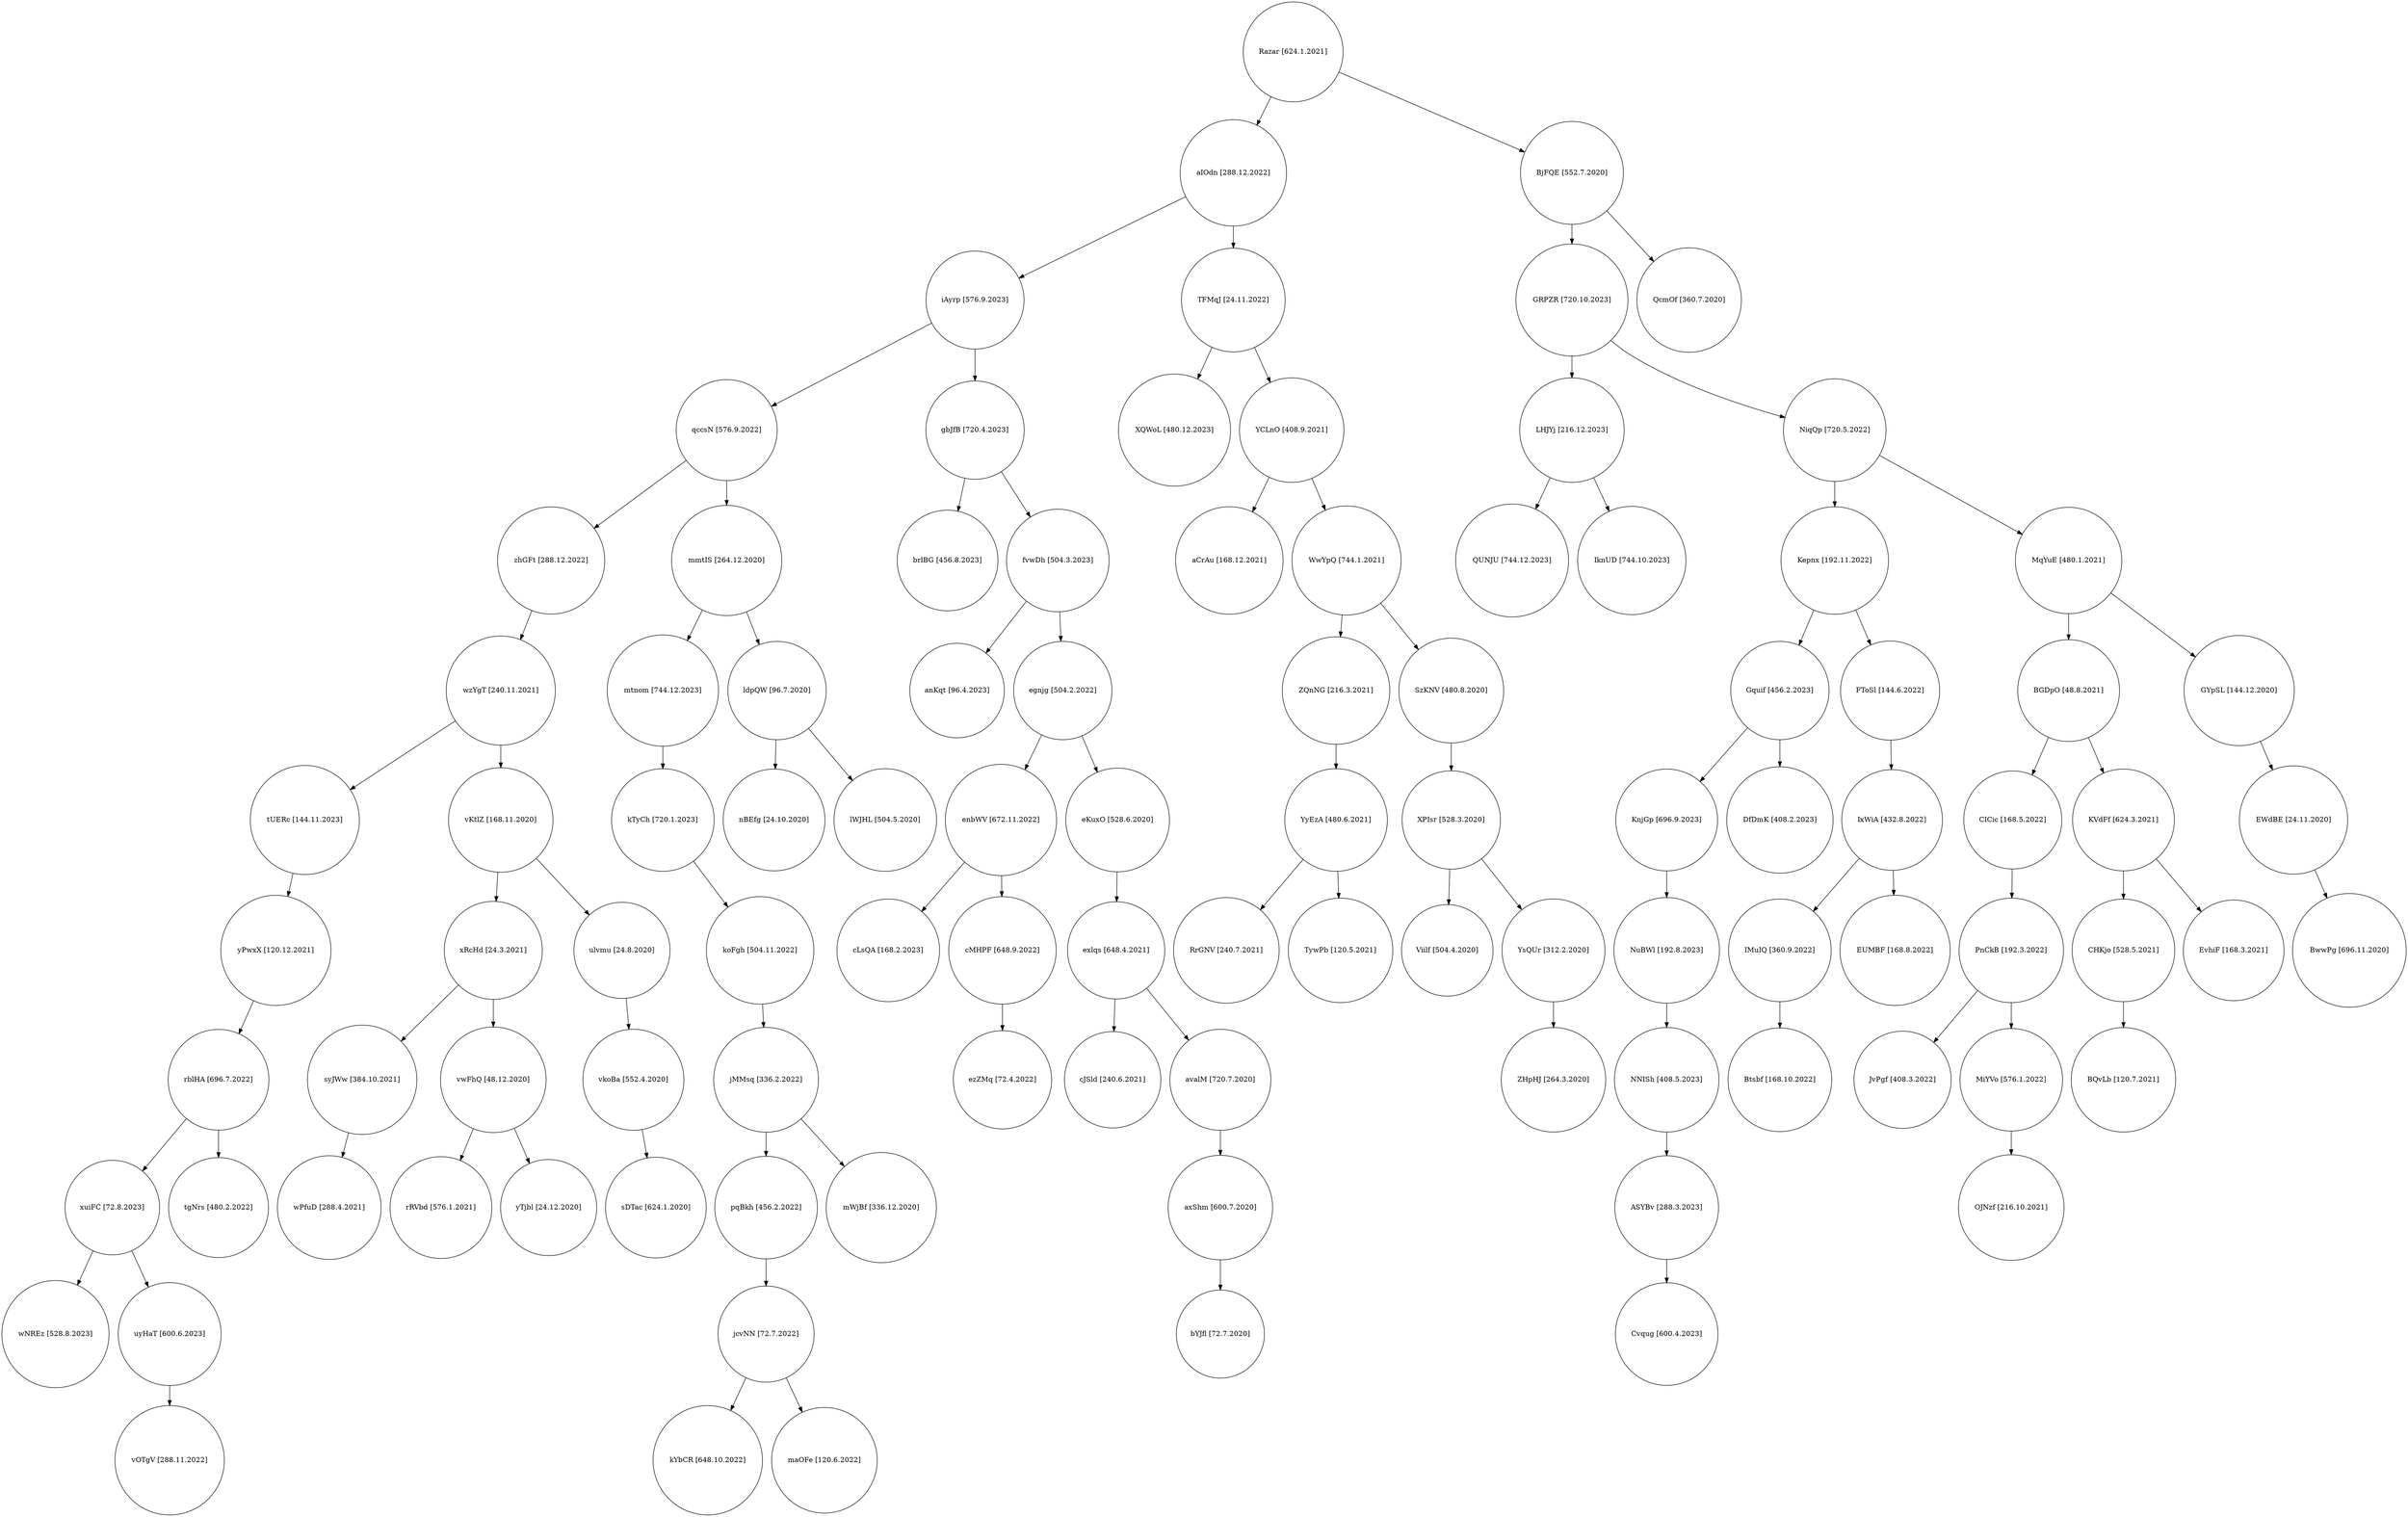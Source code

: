 digraph G {
	node [shape=circle];
	"Razar [624.1.2021]"; 
	"Razar [624.1.2021]" -> "aIOdn [288.12.2022]";
	"aIOdn [288.12.2022]" -> "iAyrp [576.9.2023]";
	"iAyrp [576.9.2023]" -> "qccsN [576.9.2022]";
	"qccsN [576.9.2022]" -> "zhGFt [288.12.2022]";
	"zhGFt [288.12.2022]" -> "wzYgT [240.11.2021]";
	"wzYgT [240.11.2021]" -> "tUERc [144.11.2023]";
	"tUERc [144.11.2023]" -> "yPwxX [120.12.2021]";
	"yPwxX [120.12.2021]" -> "rblHA [696.7.2022]";
	"rblHA [696.7.2022]" -> "xuiFC [72.8.2023]";
	"xuiFC [72.8.2023]" -> "wNREz [528.8.2023]";
	"xuiFC [72.8.2023]" -> "uyHaT [600.6.2023]";
	"uyHaT [600.6.2023]" -> "vOTgV [288.11.2022]";
	"rblHA [696.7.2022]" -> "tgNrs [480.2.2022]";
	"wzYgT [240.11.2021]" -> "vKtlZ [168.11.2020]";
	"vKtlZ [168.11.2020]" -> "xRcHd [24.3.2021]";
	"xRcHd [24.3.2021]" -> "syJWw [384.10.2021]";
	"syJWw [384.10.2021]" -> "wPfuD [288.4.2021]";
	"xRcHd [24.3.2021]" -> "vwFhQ [48.12.2020]";
	"vwFhQ [48.12.2020]" -> "rRVbd [576.1.2021]";
	"vwFhQ [48.12.2020]" -> "yTjbl [24.12.2020]";
	"vKtlZ [168.11.2020]" -> "ulvmu [24.8.2020]";
	"ulvmu [24.8.2020]" -> "vkoBa [552.4.2020]";
	"vkoBa [552.4.2020]" -> "sDTac [624.1.2020]";
	"qccsN [576.9.2022]" -> "mmtIS [264.12.2020]";
	"mmtIS [264.12.2020]" -> "mtnom [744.12.2023]";
	"mtnom [744.12.2023]" -> "kTyCh [720.1.2023]";
	"kTyCh [720.1.2023]" -> "koFgh [504.11.2022]";
	"koFgh [504.11.2022]" -> "jMMsq [336.2.2022]";
	"jMMsq [336.2.2022]" -> "pqBkh [456.2.2022]";
	"pqBkh [456.2.2022]" -> "jcvNN [72.7.2022]";
	"jcvNN [72.7.2022]" -> "kYbCR [648.10.2022]";
	"jcvNN [72.7.2022]" -> "maOFe [120.6.2022]";
	"jMMsq [336.2.2022]" -> "mWjBf [336.12.2020]";
	"mmtIS [264.12.2020]" -> "ldpQW [96.7.2020]";
	"ldpQW [96.7.2020]" -> "nBEfg [24.10.2020]";
	"ldpQW [96.7.2020]" -> "lWJHL [504.5.2020]";
	"iAyrp [576.9.2023]" -> "gbJfB [720.4.2023]";
	"gbJfB [720.4.2023]" -> "brlBG [456.8.2023]";
	"gbJfB [720.4.2023]" -> "fvwDh [504.3.2023]";
	"fvwDh [504.3.2023]" -> "anKqt [96.4.2023]";
	"fvwDh [504.3.2023]" -> "egnjg [504.2.2022]";
	"egnjg [504.2.2022]" -> "enbWV [672.11.2022]";
	"enbWV [672.11.2022]" -> "cLsQA [168.2.2023]";
	"enbWV [672.11.2022]" -> "cMHPF [648.9.2022]";
	"cMHPF [648.9.2022]" -> "ezZMq [72.4.2022]";
	"egnjg [504.2.2022]" -> "eKuxO [528.6.2020]";
	"eKuxO [528.6.2020]" -> "exlqs [648.4.2021]";
	"exlqs [648.4.2021]" -> "cJSld [240.6.2021]";
	"exlqs [648.4.2021]" -> "avalM [720.7.2020]";
	"avalM [720.7.2020]" -> "axShm [600.7.2020]";
	"axShm [600.7.2020]" -> "bYJfl [72.7.2020]";
	"aIOdn [288.12.2022]" -> "TFMqJ [24.11.2022]";
	"TFMqJ [24.11.2022]" -> "XQWoL [480.12.2023]";
	"TFMqJ [24.11.2022]" -> "YCLnO [408.9.2021]";
	"YCLnO [408.9.2021]" -> "aCrAu [168.12.2021]";
	"YCLnO [408.9.2021]" -> "WwYpQ [744.1.2021]";
	"WwYpQ [744.1.2021]" -> "ZQnNG [216.3.2021]";
	"ZQnNG [216.3.2021]" -> "YyEzA [480.6.2021]";
	"YyEzA [480.6.2021]" -> "RrGNV [240.7.2021]";
	"YyEzA [480.6.2021]" -> "TywPb [120.5.2021]";
	"WwYpQ [744.1.2021]" -> "SzKNV [480.8.2020]";
	"SzKNV [480.8.2020]" -> "XPIsr [528.3.2020]";
	"XPIsr [528.3.2020]" -> "Viilf [504.4.2020]";
	"XPIsr [528.3.2020]" -> "YsQUr [312.2.2020]";
	"YsQUr [312.2.2020]" -> "ZHpHJ [264.3.2020]";
	"Razar [624.1.2021]" -> "BjFQE [552.7.2020]";
	"BjFQE [552.7.2020]" -> "GRPZR [720.10.2023]";
	"GRPZR [720.10.2023]" -> "LHJYj [216.12.2023]";
	"LHJYj [216.12.2023]" -> "QUNJU [744.12.2023]";
	"LHJYj [216.12.2023]" -> "IknUD [744.10.2023]";
	"GRPZR [720.10.2023]" -> "NiqQp [720.5.2022]";
	"NiqQp [720.5.2022]" -> "Kepnx [192.11.2022]";
	"Kepnx [192.11.2022]" -> "Gquif [456.2.2023]";
	"Gquif [456.2.2023]" -> "KnjGp [696.9.2023]";
	"KnjGp [696.9.2023]" -> "NuBWl [192.8.2023]";
	"NuBWl [192.8.2023]" -> "NNISh [408.5.2023]";
	"NNISh [408.5.2023]" -> "ASYBv [288.3.2023]";
	"ASYBv [288.3.2023]" -> "Cvqug [600.4.2023]";
	"Gquif [456.2.2023]" -> "DfDmK [408.2.2023]";
	"Kepnx [192.11.2022]" -> "FToSl [144.6.2022]";
	"FToSl [144.6.2022]" -> "IxWiA [432.8.2022]";
	"IxWiA [432.8.2022]" -> "IMuIQ [360.9.2022]";
	"IMuIQ [360.9.2022]" -> "Btsbf [168.10.2022]";
	"IxWiA [432.8.2022]" -> "EUMBF [168.8.2022]";
	"NiqQp [720.5.2022]" -> "MqYuE [480.1.2021]";
	"MqYuE [480.1.2021]" -> "BGDpO [48.8.2021]";
	"BGDpO [48.8.2021]" -> "CICic [168.5.2022]";
	"CICic [168.5.2022]" -> "PnCkB [192.3.2022]";
	"PnCkB [192.3.2022]" -> "JvPgf [408.3.2022]";
	"PnCkB [192.3.2022]" -> "MiYVo [576.1.2022]";
	"MiYVo [576.1.2022]" -> "OJNzf [216.10.2021]";
	"BGDpO [48.8.2021]" -> "KVdFf [624.3.2021]";
	"KVdFf [624.3.2021]" -> "CHKjo [528.5.2021]";
	"CHKjo [528.5.2021]" -> "BQvLb [120.7.2021]";
	"KVdFf [624.3.2021]" -> "EvhiF [168.3.2021]";
	"MqYuE [480.1.2021]" -> "GYpSL [144.12.2020]";
	"GYpSL [144.12.2020]" -> "EWdBE [24.11.2020]";
	"EWdBE [24.11.2020]" -> "BwwPg [696.11.2020]";
	"BjFQE [552.7.2020]" -> "QcmOf [360.7.2020]";
}
